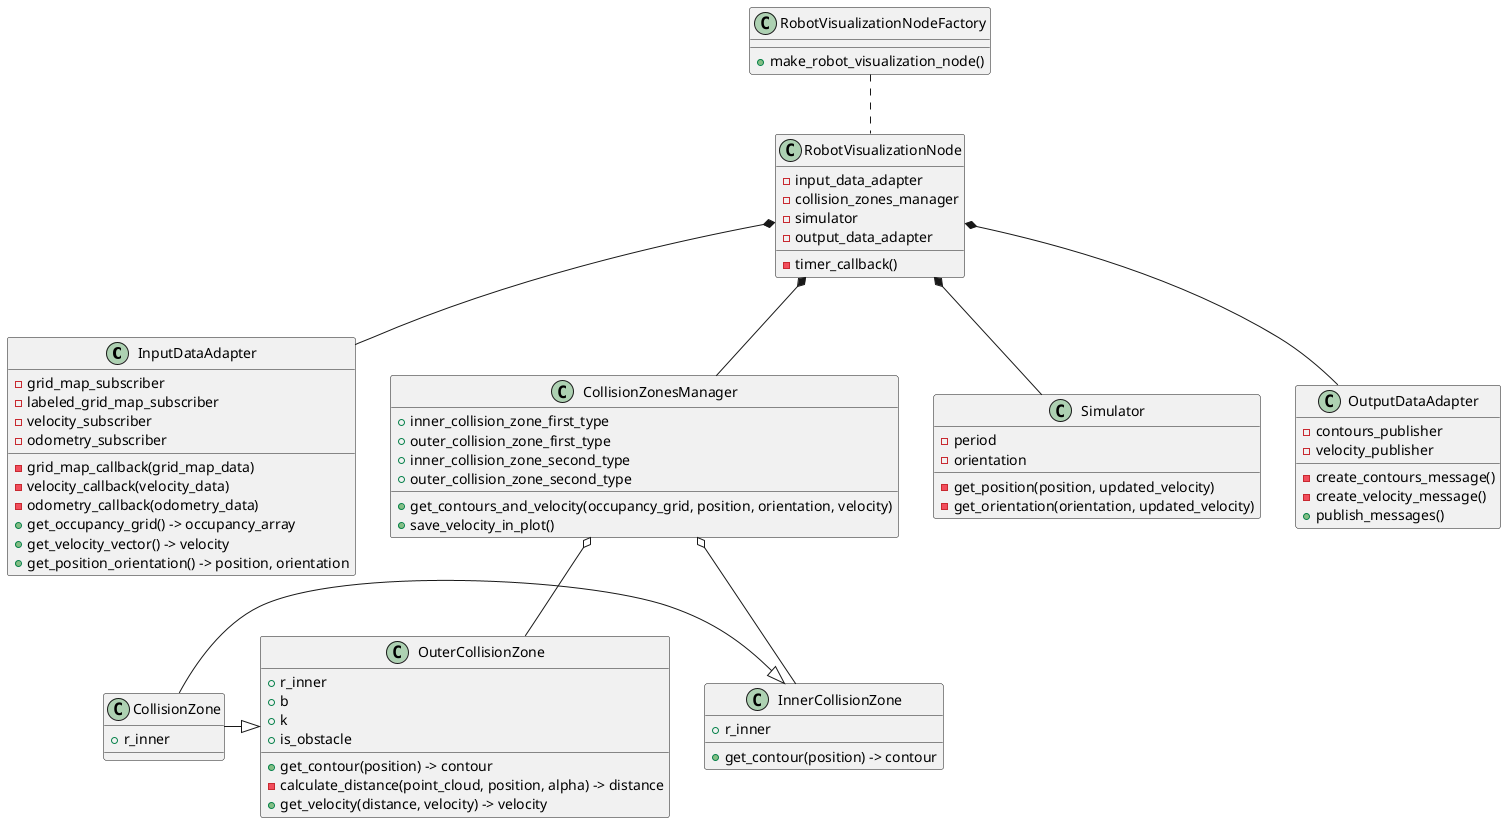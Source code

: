 @startuml

InputDataAdapter : -grid_map_subscriber
InputDataAdapter : -labeled_grid_map_subscriber
InputDataAdapter : -velocity_subscriber
InputDataAdapter : -odometry_subscriber
InputDataAdapter : -grid_map_callback(grid_map_data)
InputDataAdapter : -velocity_callback(velocity_data)
InputDataAdapter : -odometry_callback(odometry_data)
InputDataAdapter : +get_occupancy_grid() -> occupancy_array
InputDataAdapter : +get_velocity_vector() -> velocity
InputDataAdapter : +get_position_orientation() -> position, orientation

RobotVisualizationNodeFactory .. RobotVisualizationNode
RobotVisualizationNodeFactory : +make_robot_visualization_node()

InnerCollisionZone : +r_inner
InnerCollisionZone : +get_contour(position) -> contour

OuterCollisionZone : +r_inner
OuterCollisionZone : + b
OuterCollisionZone : + k
OuterCollisionZone : + is_obstacle
OuterCollisionZone : +get_contour(position) -> contour
OuterCollisionZone : -calculate_distance(point_cloud, position, alpha) -> distance
OuterCollisionZone : +get_velocity(distance, velocity) -> velocity

CollisionZonesManager : +inner_collision_zone_first_type
CollisionZonesManager : +outer_collision_zone_first_type
CollisionZonesManager : +inner_collision_zone_second_type
CollisionZonesManager : +outer_collision_zone_second_type
CollisionZonesManager : +get_contours_and_velocity(occupancy_grid, position, orientation, velocity)
CollisionZonesManager : +save_velocity_in_plot()

CollisionZonesManager o-- InnerCollisionZone
CollisionZonesManager o-- OuterCollisionZone

RobotVisualizationNode : -input_data_adapter
RobotVisualizationNode : -collision_zones_manager
RobotVisualizationNode : -simulator
RobotVisualizationNode : -output_data_adapter
RobotVisualizationNode : -timer_callback()

RobotVisualizationNode *-- InputDataAdapter
RobotVisualizationNode *-- CollisionZonesManager
RobotVisualizationNode *-- Simulator
RobotVisualizationNode *-- OutputDataAdapter

Simulator : -period
Simulator : -orientation
Simulator : -get_position(position, updated_velocity)
Simulator : -get_orientation(orientation, updated_velocity)

OutputDataAdapter : -contours_publisher
OutputDataAdapter : -velocity_publisher
OutputDataAdapter : -create_contours_message()
OutputDataAdapter : -create_velocity_message()
OutputDataAdapter : +publish_messages()

CollisionZone -|> InnerCollisionZone
CollisionZone -|> OuterCollisionZone

CollisionZone : +r_inner

@enduml